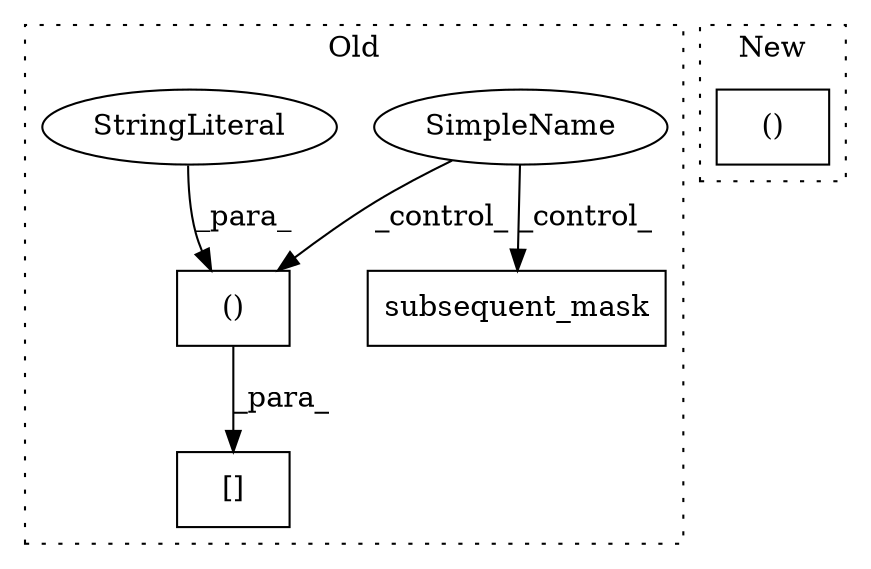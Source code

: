 digraph G {
subgraph cluster0 {
1 [label="subsequent_mask" a="32" s="11890,11918" l="16,1" shape="box"];
3 [label="SimpleName" a="42" s="" l="" shape="ellipse"];
4 [label="()" a="106" s="11787" l="30" shape="box"];
5 [label="[]" a="2" s="11771,11817" l="16,2" shape="box"];
6 [label="StringLiteral" a="45" s="11801" l="16" shape="ellipse"];
label = "Old";
style="dotted";
}
subgraph cluster1 {
2 [label="()" a="106" s="11138" l="40" shape="box"];
label = "New";
style="dotted";
}
3 -> 1 [label="_control_"];
3 -> 4 [label="_control_"];
4 -> 5 [label="_para_"];
6 -> 4 [label="_para_"];
}